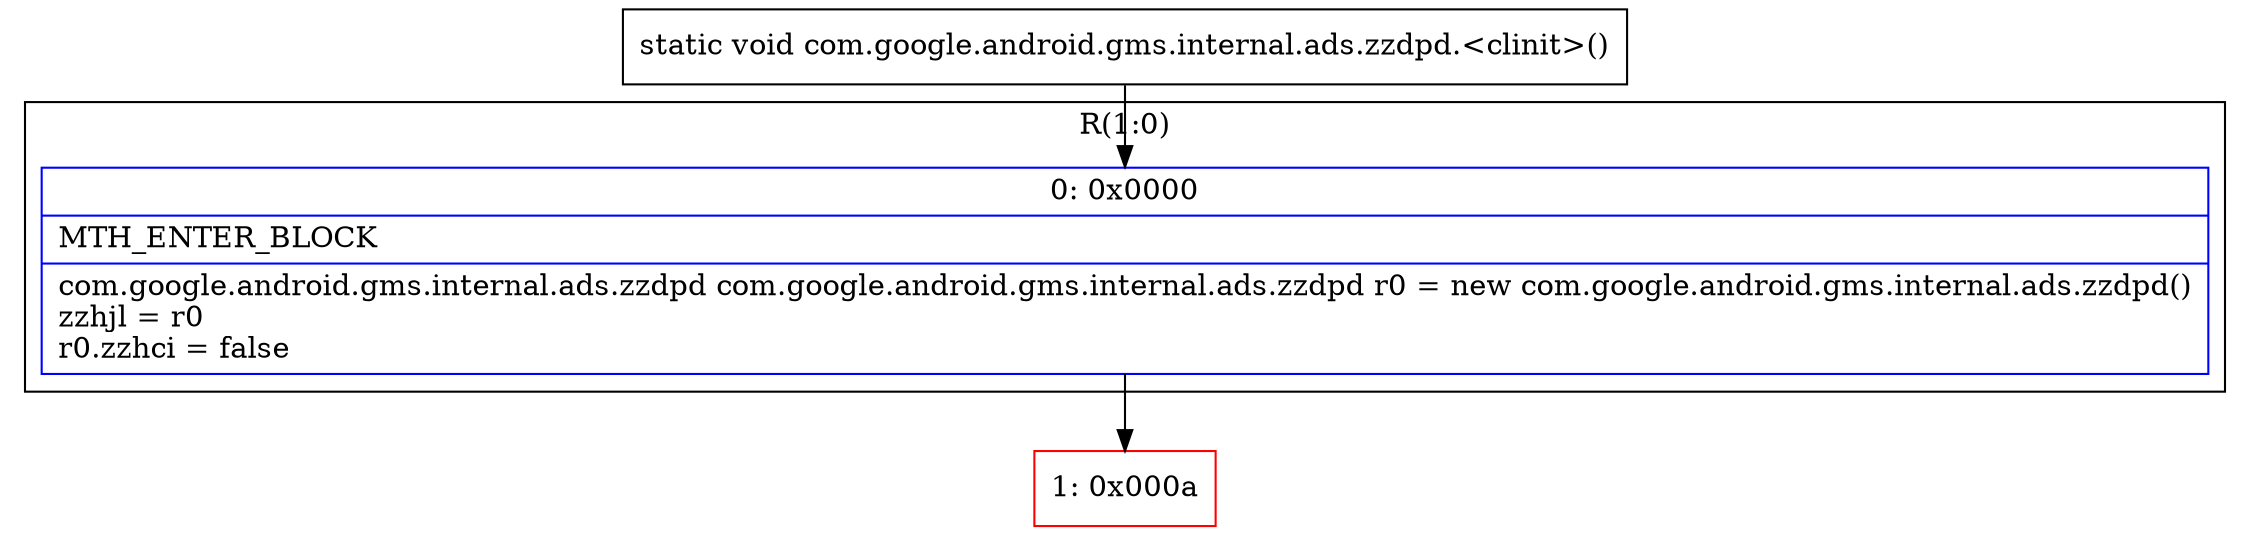 digraph "CFG forcom.google.android.gms.internal.ads.zzdpd.\<clinit\>()V" {
subgraph cluster_Region_1818967733 {
label = "R(1:0)";
node [shape=record,color=blue];
Node_0 [shape=record,label="{0\:\ 0x0000|MTH_ENTER_BLOCK\l|com.google.android.gms.internal.ads.zzdpd com.google.android.gms.internal.ads.zzdpd r0 = new com.google.android.gms.internal.ads.zzdpd()\lzzhjl = r0\lr0.zzhci = false\l}"];
}
Node_1 [shape=record,color=red,label="{1\:\ 0x000a}"];
MethodNode[shape=record,label="{static void com.google.android.gms.internal.ads.zzdpd.\<clinit\>() }"];
MethodNode -> Node_0;
Node_0 -> Node_1;
}

